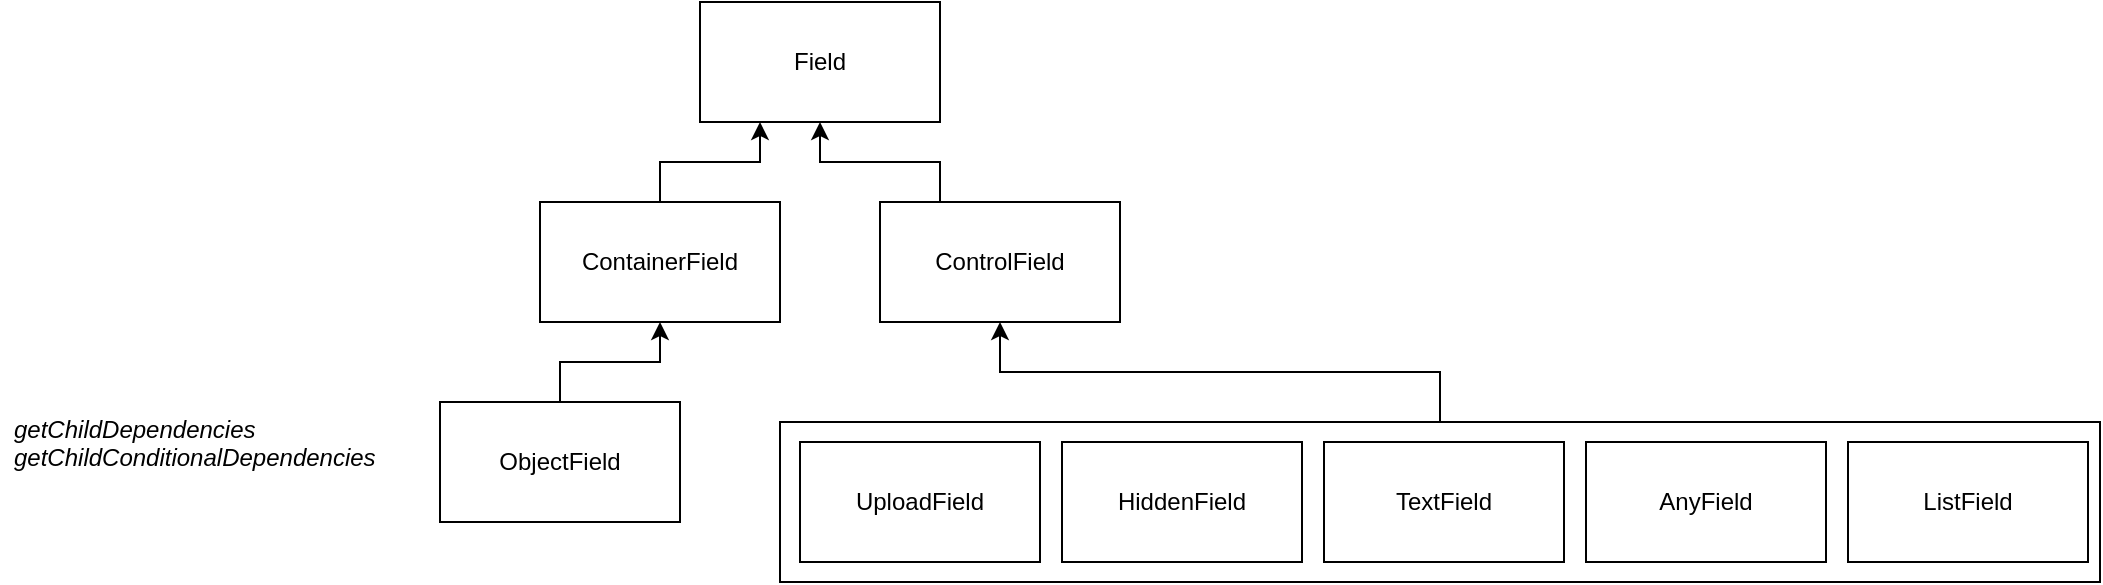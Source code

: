 <mxfile version="24.0.4" type="device">
  <diagram name="Page-1" id="rN86RhkOwYOjtEiRV4lg">
    <mxGraphModel dx="1434" dy="873" grid="1" gridSize="10" guides="1" tooltips="1" connect="1" arrows="1" fold="1" page="1" pageScale="1" pageWidth="1169" pageHeight="827" math="0" shadow="0">
      <root>
        <mxCell id="0" />
        <mxCell id="1" parent="0" />
        <mxCell id="KcyWepBMY_qYQqV-em-a-1" value="Field" style="rounded=0;whiteSpace=wrap;html=1;" vertex="1" parent="1">
          <mxGeometry x="460" y="110" width="120" height="60" as="geometry" />
        </mxCell>
        <mxCell id="KcyWepBMY_qYQqV-em-a-8" style="edgeStyle=orthogonalEdgeStyle;rounded=0;orthogonalLoop=1;jettySize=auto;html=1;exitX=0.5;exitY=0;exitDx=0;exitDy=0;entryX=0.25;entryY=1;entryDx=0;entryDy=0;" edge="1" parent="1" source="KcyWepBMY_qYQqV-em-a-2" target="KcyWepBMY_qYQqV-em-a-1">
          <mxGeometry relative="1" as="geometry" />
        </mxCell>
        <mxCell id="KcyWepBMY_qYQqV-em-a-2" value="ContainerField" style="rounded=0;whiteSpace=wrap;html=1;" vertex="1" parent="1">
          <mxGeometry x="380" y="210" width="120" height="60" as="geometry" />
        </mxCell>
        <mxCell id="KcyWepBMY_qYQqV-em-a-9" style="edgeStyle=orthogonalEdgeStyle;rounded=0;orthogonalLoop=1;jettySize=auto;html=1;exitX=0.25;exitY=0;exitDx=0;exitDy=0;" edge="1" parent="1" source="KcyWepBMY_qYQqV-em-a-3" target="KcyWepBMY_qYQqV-em-a-1">
          <mxGeometry relative="1" as="geometry" />
        </mxCell>
        <mxCell id="KcyWepBMY_qYQqV-em-a-3" value="ControlField" style="rounded=0;whiteSpace=wrap;html=1;" vertex="1" parent="1">
          <mxGeometry x="550" y="210" width="120" height="60" as="geometry" />
        </mxCell>
        <mxCell id="KcyWepBMY_qYQqV-em-a-6" value="" style="group" vertex="1" connectable="0" parent="1">
          <mxGeometry x="110" y="310" width="340" height="60" as="geometry" />
        </mxCell>
        <mxCell id="KcyWepBMY_qYQqV-em-a-4" value="ObjectField" style="rounded=0;whiteSpace=wrap;html=1;" vertex="1" parent="KcyWepBMY_qYQqV-em-a-6">
          <mxGeometry x="220" width="120" height="60" as="geometry" />
        </mxCell>
        <mxCell id="KcyWepBMY_qYQqV-em-a-5" value="&lt;i&gt;getChildDependencies&lt;/i&gt;&lt;div&gt;&lt;i&gt;getChildConditional&lt;/i&gt;&lt;i style=&quot;background-color: initial;&quot;&gt;Dependencies&lt;/i&gt;&lt;/div&gt;" style="text;html=1;align=left;verticalAlign=top;whiteSpace=wrap;rounded=0;spacingLeft=5;" vertex="1" parent="KcyWepBMY_qYQqV-em-a-6">
          <mxGeometry width="210" height="40" as="geometry" />
        </mxCell>
        <mxCell id="KcyWepBMY_qYQqV-em-a-7" style="edgeStyle=orthogonalEdgeStyle;rounded=0;orthogonalLoop=1;jettySize=auto;html=1;exitX=0.5;exitY=0;exitDx=0;exitDy=0;" edge="1" parent="1" source="KcyWepBMY_qYQqV-em-a-4" target="KcyWepBMY_qYQqV-em-a-2">
          <mxGeometry relative="1" as="geometry" />
        </mxCell>
        <mxCell id="KcyWepBMY_qYQqV-em-a-11" value="UploadField" style="rounded=0;whiteSpace=wrap;html=1;" vertex="1" parent="1">
          <mxGeometry x="510" y="330" width="120" height="60" as="geometry" />
        </mxCell>
        <mxCell id="KcyWepBMY_qYQqV-em-a-12" value="ListField" style="rounded=0;whiteSpace=wrap;html=1;" vertex="1" parent="1">
          <mxGeometry x="1034" y="330" width="120" height="60" as="geometry" />
        </mxCell>
        <mxCell id="KcyWepBMY_qYQqV-em-a-13" value="AnyField" style="rounded=0;whiteSpace=wrap;html=1;" vertex="1" parent="1">
          <mxGeometry x="903" y="330" width="120" height="60" as="geometry" />
        </mxCell>
        <mxCell id="KcyWepBMY_qYQqV-em-a-14" value="HiddenField" style="rounded=0;whiteSpace=wrap;html=1;" vertex="1" parent="1">
          <mxGeometry x="641" y="330" width="120" height="60" as="geometry" />
        </mxCell>
        <mxCell id="KcyWepBMY_qYQqV-em-a-15" value="TextField" style="rounded=0;whiteSpace=wrap;html=1;" vertex="1" parent="1">
          <mxGeometry x="772" y="330" width="120" height="60" as="geometry" />
        </mxCell>
        <mxCell id="KcyWepBMY_qYQqV-em-a-18" style="edgeStyle=orthogonalEdgeStyle;rounded=0;orthogonalLoop=1;jettySize=auto;html=1;exitX=0.5;exitY=0;exitDx=0;exitDy=0;" edge="1" parent="1" source="KcyWepBMY_qYQqV-em-a-17" target="KcyWepBMY_qYQqV-em-a-3">
          <mxGeometry relative="1" as="geometry" />
        </mxCell>
        <mxCell id="KcyWepBMY_qYQqV-em-a-17" value="" style="rounded=0;whiteSpace=wrap;html=1;fillColor=none;" vertex="1" parent="1">
          <mxGeometry x="500" y="320" width="660" height="80" as="geometry" />
        </mxCell>
      </root>
    </mxGraphModel>
  </diagram>
</mxfile>
